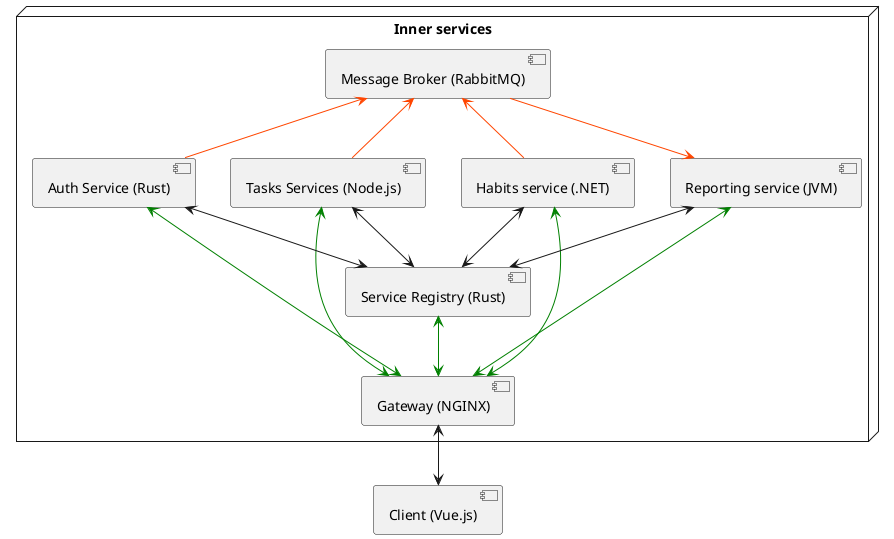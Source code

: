 @startuml Deployment Diagram

component "Client (Vue.js)" as client
node "Inner services" {
    component "Auth Service (Rust)" as auth
    component "Tasks Services (Node.js)" as task
    component "Habits service (.NET)" as habits
    component "Reporting service (JVM)" as reporting
    component "Service Registry (Rust)" as registry
    component "Message Broker (RabbitMQ)" as broker
    component "Gateway (NGINX)" as gateway
}

client <-up-> gateway
registry <-[#green]-> gateway
task <-[#green]-> gateway
auth <-[#green]-> gateway
reporting <-[#green]-> gateway
habits <-[#green]-> gateway

auth <--> registry
habits <--> registry
task <--> registry
reporting <--> registry

broker -[#OrangeRed]-> reporting
broker <-[#OrangeRed]- auth
broker <-[#OrangeRed]- task
broker <-[#OrangeRed]- habits

@enduml